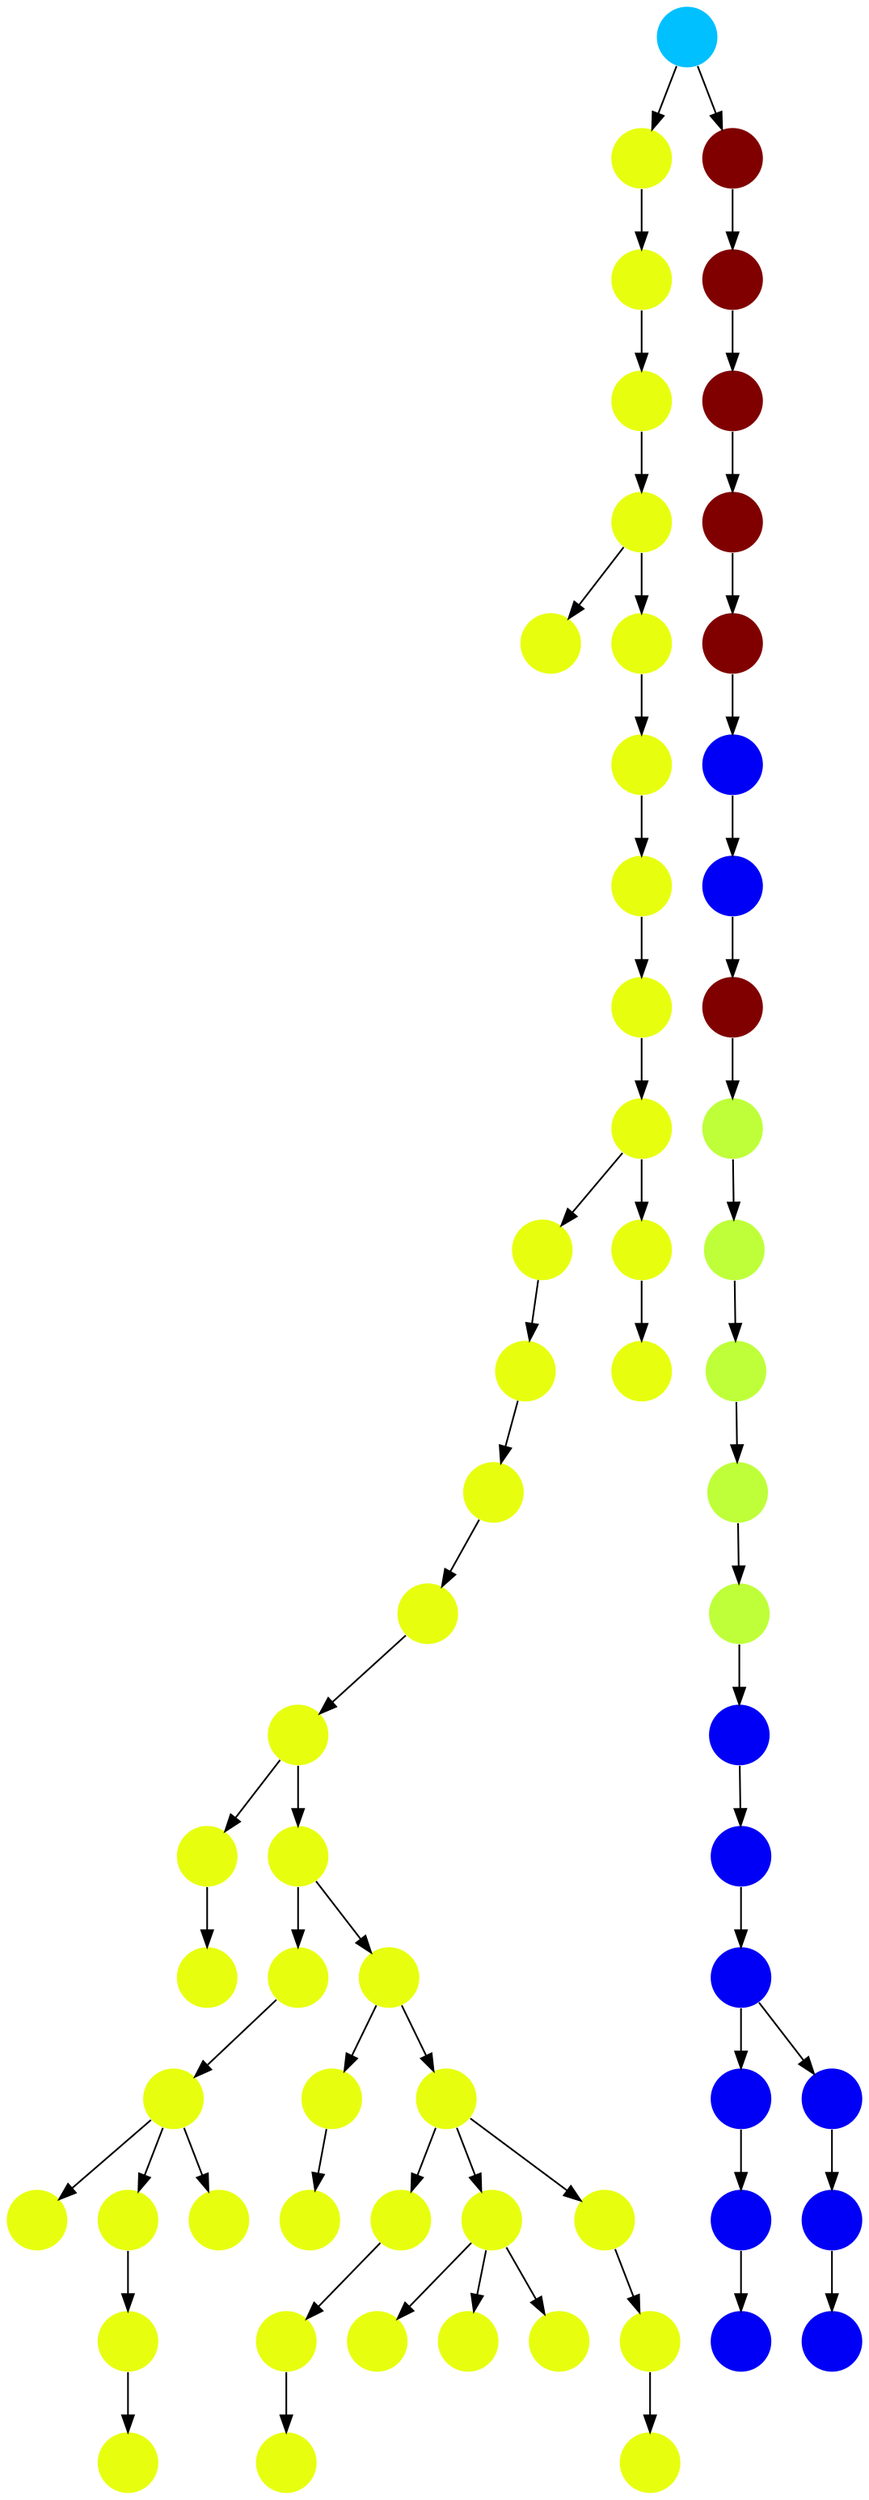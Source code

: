 digraph{
0 [tooltip = "P", penwidth = 0, style = filled, fillcolor = "#e7ff0f", shape = circle, label = ""]
1 [tooltip = "P", penwidth = 0, style = filled, fillcolor = "#e7ff0f", shape = circle, label = ""]
2 [tooltip = "P", penwidth = 0, style = filled, fillcolor = "#e7ff0f", shape = circle, label = ""]
3 [tooltip = "P", penwidth = 0, style = filled, fillcolor = "#e7ff0f", shape = circle, label = ""]
4 [tooltip = "P", penwidth = 0, style = filled, fillcolor = "#e7ff0f", shape = circle, label = ""]
5 [tooltip = "P", penwidth = 0, style = filled, fillcolor = "#e7ff0f", shape = circle, label = ""]
6 [tooltip = "P", penwidth = 0, style = filled, fillcolor = "#e7ff0f", shape = circle, label = ""]
7 [tooltip = "P", penwidth = 0, style = filled, fillcolor = "#e7ff0f", shape = circle, label = ""]
8 [tooltip = "P", penwidth = 0, style = filled, fillcolor = "#e7ff0f", shape = circle, label = ""]
9 [tooltip = "P", penwidth = 0, style = filled, fillcolor = "#e7ff0f", shape = circle, label = ""]
10 [tooltip = "P", penwidth = 0, style = filled, fillcolor = "#e7ff0f", shape = circle, label = ""]
11 [tooltip = "P", penwidth = 0, style = filled, fillcolor = "#e7ff0f", shape = circle, label = ""]
12 [tooltip = "P", penwidth = 0, style = filled, fillcolor = "#e7ff0f", shape = circle, label = ""]
13 [tooltip = "P", penwidth = 0, style = filled, fillcolor = "#e7ff0f", shape = circle, label = ""]
14 [tooltip = "P", penwidth = 0, style = filled, fillcolor = "#e7ff0f", shape = circle, label = ""]
15 [tooltip = "P", penwidth = 0, style = filled, fillcolor = "#e7ff0f", shape = circle, label = ""]
16 [tooltip = "N", penwidth = 0, style = filled, fillcolor = "#beff39", shape = circle, label = ""]
17 [tooltip = "P", penwidth = 0, style = filled, fillcolor = "#e7ff0f", shape = circle, label = ""]
18 [tooltip = "P", penwidth = 0, style = filled, fillcolor = "#e7ff0f", shape = circle, label = ""]
19 [tooltip = "P", penwidth = 0, style = filled, fillcolor = "#e7ff0f", shape = circle, label = ""]
20 [tooltip = "P", penwidth = 0, style = filled, fillcolor = "#e7ff0f", shape = circle, label = ""]
21 [tooltip = "P", penwidth = 0, style = filled, fillcolor = "#e7ff0f", shape = circle, label = ""]
22 [tooltip = "D", penwidth = 0, style = filled, fillcolor = "#0000f6", shape = circle, label = ""]
23 [tooltip = "D", penwidth = 0, style = filled, fillcolor = "#0000f6", shape = circle, label = ""]
24 [tooltip = "P", penwidth = 0, style = filled, fillcolor = "#e7ff0f", shape = circle, label = ""]
25 [tooltip = "N", penwidth = 0, style = filled, fillcolor = "#beff39", shape = circle, label = ""]
26 [tooltip = "N", penwidth = 0, style = filled, fillcolor = "#beff39", shape = circle, label = ""]
27 [tooltip = "P", penwidth = 0, style = filled, fillcolor = "#e7ff0f", shape = circle, label = ""]
28 [tooltip = "D", penwidth = 0, style = filled, fillcolor = "#0000f6", shape = circle, label = ""]
29 [tooltip = "D", penwidth = 0, style = filled, fillcolor = "#0000f6", shape = circle, label = ""]
30 [tooltip = "D", penwidth = 0, style = filled, fillcolor = "#0000f6", shape = circle, label = ""]
31 [tooltip = "P", penwidth = 0, style = filled, fillcolor = "#e7ff0f", shape = circle, label = ""]
32 [tooltip = "P", penwidth = 0, style = filled, fillcolor = "#e7ff0f", shape = circle, label = ""]
33 [tooltip = "P", penwidth = 0, style = filled, fillcolor = "#e7ff0f", shape = circle, label = ""]
34 [tooltip = "N", penwidth = 0, style = filled, fillcolor = "#beff39", shape = circle, label = ""]
35 [tooltip = "P", penwidth = 0, style = filled, fillcolor = "#e7ff0f", shape = circle, label = ""]
36 [tooltip = "H", penwidth = 0, style = filled, fillcolor = "#00c0ff", shape = circle, label = ""]
37 [tooltip = "D", penwidth = 0, style = filled, fillcolor = "#0000f6", shape = circle, label = ""]
38 [tooltip = "D", penwidth = 0, style = filled, fillcolor = "#0000f6", shape = circle, label = ""]
39 [tooltip = "Y", penwidth = 0, style = filled, fillcolor = "#800000", shape = circle, label = ""]
40 [tooltip = "Y", penwidth = 0, style = filled, fillcolor = "#800000", shape = circle, label = ""]
41 [tooltip = "P", penwidth = 0, style = filled, fillcolor = "#e7ff0f", shape = circle, label = ""]
42 [tooltip = "D", penwidth = 0, style = filled, fillcolor = "#0000f6", shape = circle, label = ""]
43 [tooltip = "N", penwidth = 0, style = filled, fillcolor = "#beff39", shape = circle, label = ""]
44 [tooltip = "D", penwidth = 0, style = filled, fillcolor = "#0000f6", shape = circle, label = ""]
45 [tooltip = "Y", penwidth = 0, style = filled, fillcolor = "#800000", shape = circle, label = ""]
46 [tooltip = "D", penwidth = 0, style = filled, fillcolor = "#0000f6", shape = circle, label = ""]
47 [tooltip = "P", penwidth = 0, style = filled, fillcolor = "#e7ff0f", shape = circle, label = ""]
48 [tooltip = "Y", penwidth = 0, style = filled, fillcolor = "#800000", shape = circle, label = ""]
49 [tooltip = "P", penwidth = 0, style = filled, fillcolor = "#e7ff0f", shape = circle, label = ""]
50 [tooltip = "Y", penwidth = 0, style = filled, fillcolor = "#800000", shape = circle, label = ""]
51 [tooltip = "D", penwidth = 0, style = filled, fillcolor = "#0000f6", shape = circle, label = ""]
52 [tooltip = "Y", penwidth = 0, style = filled, fillcolor = "#800000", shape = circle, label = ""]
53 [tooltip = "P", penwidth = 0, style = filled, fillcolor = "#e7ff0f", shape = circle, label = ""]
54 [tooltip = "P", penwidth = 0, style = filled, fillcolor = "#e7ff0f", shape = circle, label = ""]
55 [tooltip = "P", penwidth = 0, style = filled, fillcolor = "#e7ff0f", shape = circle, label = ""]
56 [tooltip = "P", penwidth = 0, style = filled, fillcolor = "#e7ff0f", shape = circle, label = ""]
57 [tooltip = "P", penwidth = 0, style = filled, fillcolor = "#e7ff0f", shape = circle, label = ""]
58 [tooltip = "P", penwidth = 0, style = filled, fillcolor = "#e7ff0f", shape = circle, label = ""]
59 [tooltip = "P", penwidth = 0, style = filled, fillcolor = "#e7ff0f", shape = circle, label = ""]
60 [tooltip = "P", penwidth = 0, style = filled, fillcolor = "#e7ff0f", shape = circle, label = ""]
61 [tooltip = "P", penwidth = 0, style = filled, fillcolor = "#e7ff0f", shape = circle, label = ""]
62 [tooltip = "P", penwidth = 0, style = filled, fillcolor = "#e7ff0f", shape = circle, label = ""]
63 [tooltip = "P", penwidth = 0, style = filled, fillcolor = "#e7ff0f", shape = circle, label = ""]
23 -> 51
7 -> 21
22 -> 23
34 -> 25
4 -> 8
16 -> 29
43 -> 34
24 -> 4
39 -> 43
27 -> 17
45 -> 40
38 -> 44
3 -> 7
36 -> 52
31 -> 32
24 -> 11
32 -> 33
29 -> 22
23 -> 30
13 -> 63
2 -> 59
11 -> 60
51 -> 46
14 -> 27
30 -> 28
60 -> 1
36 -> 35
47 -> 41
28 -> 42
40 -> 48
56 -> 53
11 -> 13
52 -> 45
35 -> 47
59 -> 58
2 -> 6
18 -> 9
9 -> 20
25 -> 26
27 -> 24
44 -> 39
33 -> 49
31 -> 15
26 -> 16
17 -> 56
13 -> 61
56 -> 54
1 -> 0
13 -> 10
20 -> 14
57 -> 55
49 -> 5
54 -> 57
46 -> 37
6 -> 18
11 -> 3
12 -> 19
14 -> 12
50 -> 38
41 -> 31
56 -> 62
5 -> 2
48 -> 50
}